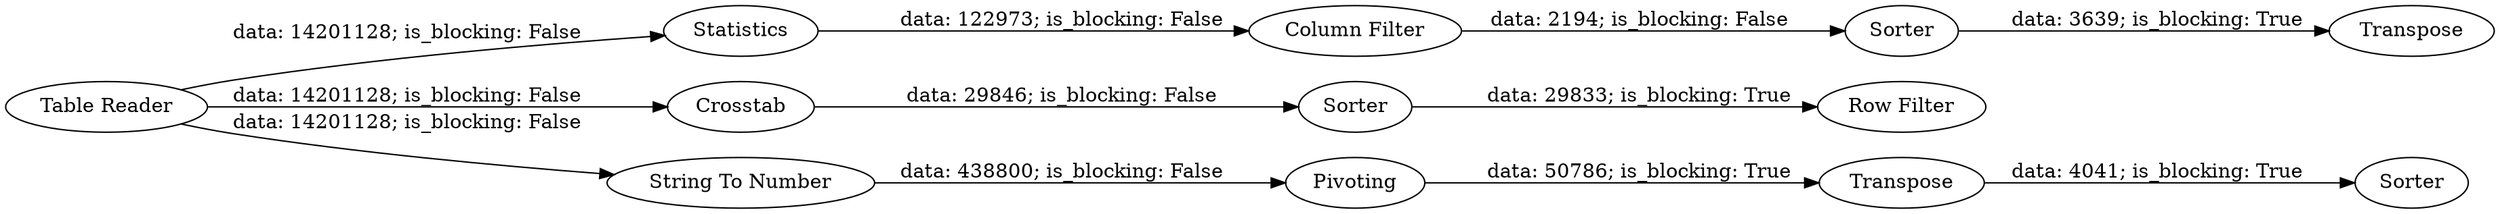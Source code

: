digraph {
	"5281253347221075472_8" [label=Sorter]
	"5281253347221075472_17" [label=Statistics]
	"5281253347221075472_15" [label=Sorter]
	"5281253347221075472_5" [label=Crosstab]
	"5281253347221075472_6" [label=Transpose]
	"5281253347221075472_2" [label=Pivoting]
	"5281253347221075472_3" [label=Transpose]
	"5281253347221075472_18" [label="Row Filter"]
	"5281253347221075472_11" [label=Sorter]
	"5281253347221075472_7" [label="Column Filter"]
	"5281253347221075472_9" [label="Table Reader"]
	"5281253347221075472_12" [label="String To Number"]
	"5281253347221075472_7" -> "5281253347221075472_8" [label="data: 2194; is_blocking: False"]
	"5281253347221075472_8" -> "5281253347221075472_6" [label="data: 3639; is_blocking: True"]
	"5281253347221075472_9" -> "5281253347221075472_12" [label="data: 14201128; is_blocking: False"]
	"5281253347221075472_11" -> "5281253347221075472_18" [label="data: 29833; is_blocking: True"]
	"5281253347221075472_5" -> "5281253347221075472_11" [label="data: 29846; is_blocking: False"]
	"5281253347221075472_17" -> "5281253347221075472_7" [label="data: 122973; is_blocking: False"]
	"5281253347221075472_9" -> "5281253347221075472_5" [label="data: 14201128; is_blocking: False"]
	"5281253347221075472_9" -> "5281253347221075472_17" [label="data: 14201128; is_blocking: False"]
	"5281253347221075472_3" -> "5281253347221075472_15" [label="data: 4041; is_blocking: True"]
	"5281253347221075472_12" -> "5281253347221075472_2" [label="data: 438800; is_blocking: False"]
	"5281253347221075472_2" -> "5281253347221075472_3" [label="data: 50786; is_blocking: True"]
	rankdir=LR
}
